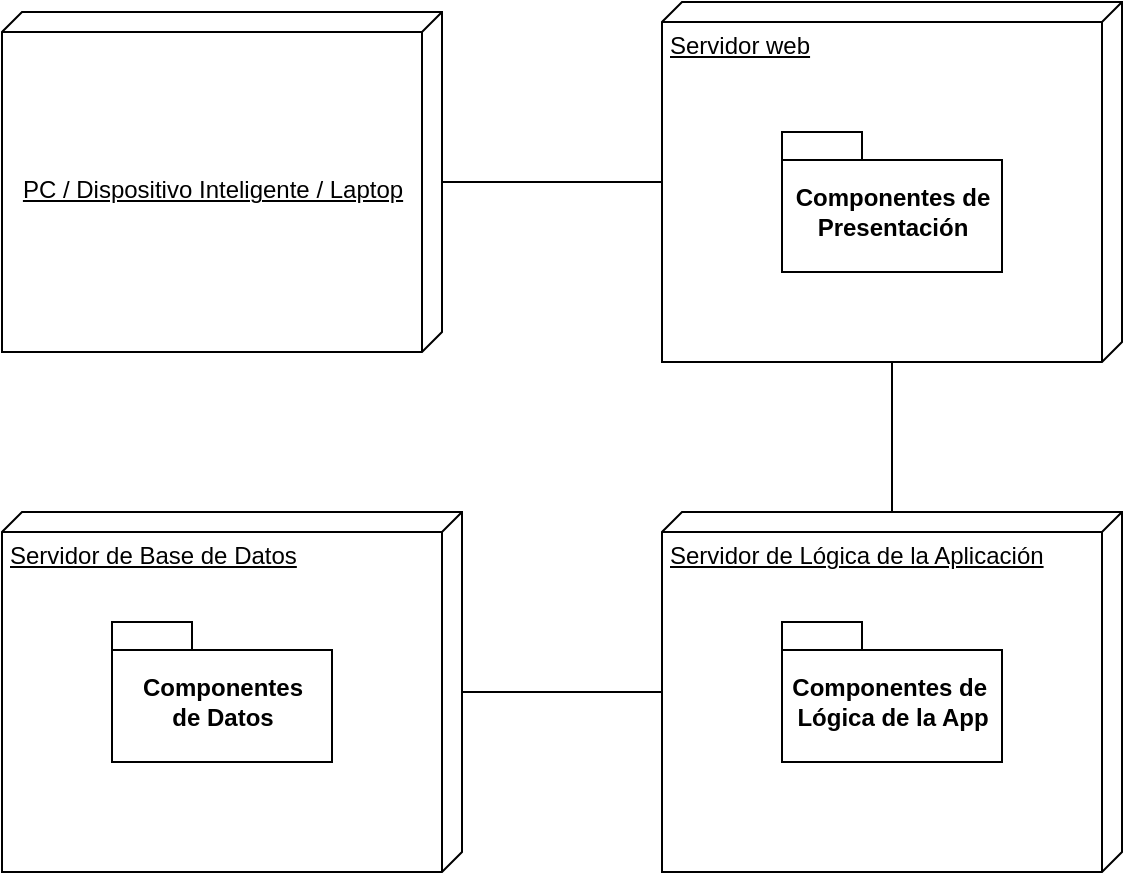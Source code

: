 <mxfile version="13.7.9" type="device"><diagram id="Gr8nkCiItzDvawdl9AUZ" name="Página-1"><mxGraphModel dx="1205" dy="696" grid="1" gridSize="10" guides="1" tooltips="1" connect="1" arrows="1" fold="1" page="1" pageScale="1" pageWidth="1100" pageHeight="850" math="0" shadow="0"><root><mxCell id="0"/><mxCell id="1" parent="0"/><mxCell id="Ll8_lQ97tmbvkguu2qxO-10" style="edgeStyle=orthogonalEdgeStyle;rounded=0;orthogonalLoop=1;jettySize=auto;html=1;endArrow=none;endFill=0;" edge="1" parent="1" source="Ll8_lQ97tmbvkguu2qxO-1" target="Ll8_lQ97tmbvkguu2qxO-2"><mxGeometry relative="1" as="geometry"/></mxCell><mxCell id="Ll8_lQ97tmbvkguu2qxO-1" value="PC / Dispositivo Inteligente / Laptop" style="verticalAlign=middle;align=center;spacingTop=8;spacingLeft=2;spacingRight=12;shape=cube;size=10;direction=south;fontStyle=4;html=1;" vertex="1" parent="1"><mxGeometry x="210" y="140" width="220" height="170" as="geometry"/></mxCell><mxCell id="Ll8_lQ97tmbvkguu2qxO-11" style="edgeStyle=orthogonalEdgeStyle;rounded=0;orthogonalLoop=1;jettySize=auto;html=1;endArrow=none;endFill=0;" edge="1" parent="1" source="Ll8_lQ97tmbvkguu2qxO-2" target="Ll8_lQ97tmbvkguu2qxO-4"><mxGeometry relative="1" as="geometry"/></mxCell><mxCell id="Ll8_lQ97tmbvkguu2qxO-2" value="Servidor web" style="verticalAlign=top;align=left;spacingTop=8;spacingLeft=2;spacingRight=12;shape=cube;size=10;direction=south;fontStyle=4;html=1;" vertex="1" parent="1"><mxGeometry x="540" y="135" width="230" height="180" as="geometry"/></mxCell><mxCell id="Ll8_lQ97tmbvkguu2qxO-3" value="Componentes de&lt;br&gt;Presentación" style="shape=folder;fontStyle=1;spacingTop=10;tabWidth=40;tabHeight=14;tabPosition=left;html=1;" vertex="1" parent="1"><mxGeometry x="600" y="200" width="110" height="70" as="geometry"/></mxCell><mxCell id="Ll8_lQ97tmbvkguu2qxO-12" style="edgeStyle=orthogonalEdgeStyle;rounded=0;orthogonalLoop=1;jettySize=auto;html=1;endArrow=none;endFill=0;" edge="1" parent="1" source="Ll8_lQ97tmbvkguu2qxO-4" target="Ll8_lQ97tmbvkguu2qxO-6"><mxGeometry relative="1" as="geometry"/></mxCell><mxCell id="Ll8_lQ97tmbvkguu2qxO-4" value="Servidor de Lógica de la Aplicación" style="verticalAlign=top;align=left;spacingTop=8;spacingLeft=2;spacingRight=12;shape=cube;size=10;direction=south;fontStyle=4;html=1;" vertex="1" parent="1"><mxGeometry x="540" y="390" width="230" height="180" as="geometry"/></mxCell><mxCell id="Ll8_lQ97tmbvkguu2qxO-5" value="Componentes de&amp;nbsp;&lt;br&gt;Lógica de la App" style="shape=folder;fontStyle=1;spacingTop=10;tabWidth=40;tabHeight=14;tabPosition=left;html=1;" vertex="1" parent="1"><mxGeometry x="600" y="445" width="110" height="70" as="geometry"/></mxCell><mxCell id="Ll8_lQ97tmbvkguu2qxO-6" value="Servidor de Base de Datos" style="verticalAlign=top;align=left;spacingTop=8;spacingLeft=2;spacingRight=12;shape=cube;size=10;direction=south;fontStyle=4;html=1;" vertex="1" parent="1"><mxGeometry x="210" y="390" width="230" height="180" as="geometry"/></mxCell><mxCell id="Ll8_lQ97tmbvkguu2qxO-7" value="Componentes&lt;br&gt;de Datos" style="shape=folder;fontStyle=1;spacingTop=10;tabWidth=40;tabHeight=14;tabPosition=left;html=1;" vertex="1" parent="1"><mxGeometry x="265" y="445" width="110" height="70" as="geometry"/></mxCell></root></mxGraphModel></diagram></mxfile>